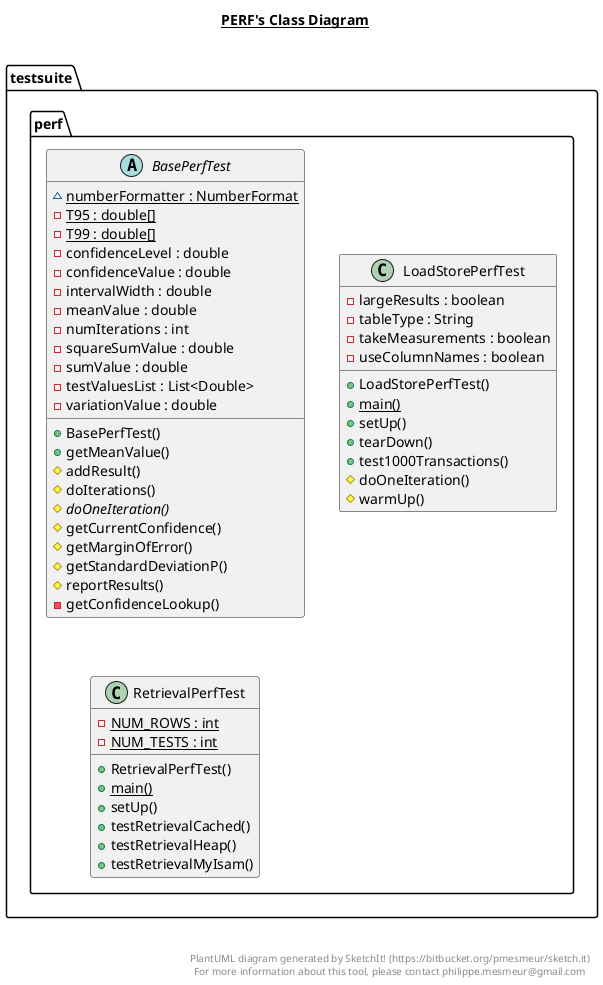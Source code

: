 @startuml

title __PERF's Class Diagram__\n

  namespace testsuite {
    namespace perf {
      abstract class testsuite.perf.BasePerfTest {
          {static} ~ numberFormatter : NumberFormat
          {static} - T95 : double[]
          {static} - T99 : double[]
          - confidenceLevel : double
          - confidenceValue : double
          - intervalWidth : double
          - meanValue : double
          - numIterations : int
          - squareSumValue : double
          - sumValue : double
          - testValuesList : List<Double>
          - variationValue : double
          + BasePerfTest()
          + getMeanValue()
          # addResult()
          # doIterations()
          {abstract} # doOneIteration()
          # getCurrentConfidence()
          # getMarginOfError()
          # getStandardDeviationP()
          # reportResults()
          - getConfidenceLookup()
      }
    }
  }
  

  namespace testsuite {
    namespace perf {
      class testsuite.perf.LoadStorePerfTest {
          - largeResults : boolean
          - tableType : String
          - takeMeasurements : boolean
          - useColumnNames : boolean
          + LoadStorePerfTest()
          {static} + main()
          + setUp()
          + tearDown()
          + test1000Transactions()
          # doOneIteration()
          # warmUp()
      }
    }
  }
  

  namespace testsuite {
    namespace perf {
      class testsuite.perf.RetrievalPerfTest {
          {static} - NUM_ROWS : int
          {static} - NUM_TESTS : int
          + RetrievalPerfTest()
          {static} + main()
          + setUp()
          + testRetrievalCached()
          + testRetrievalHeap()
          + testRetrievalMyIsam()
      }
    }
  }
  



right footer


PlantUML diagram generated by SketchIt! (https://bitbucket.org/pmesmeur/sketch.it)
For more information about this tool, please contact philippe.mesmeur@gmail.com
endfooter

@enduml
